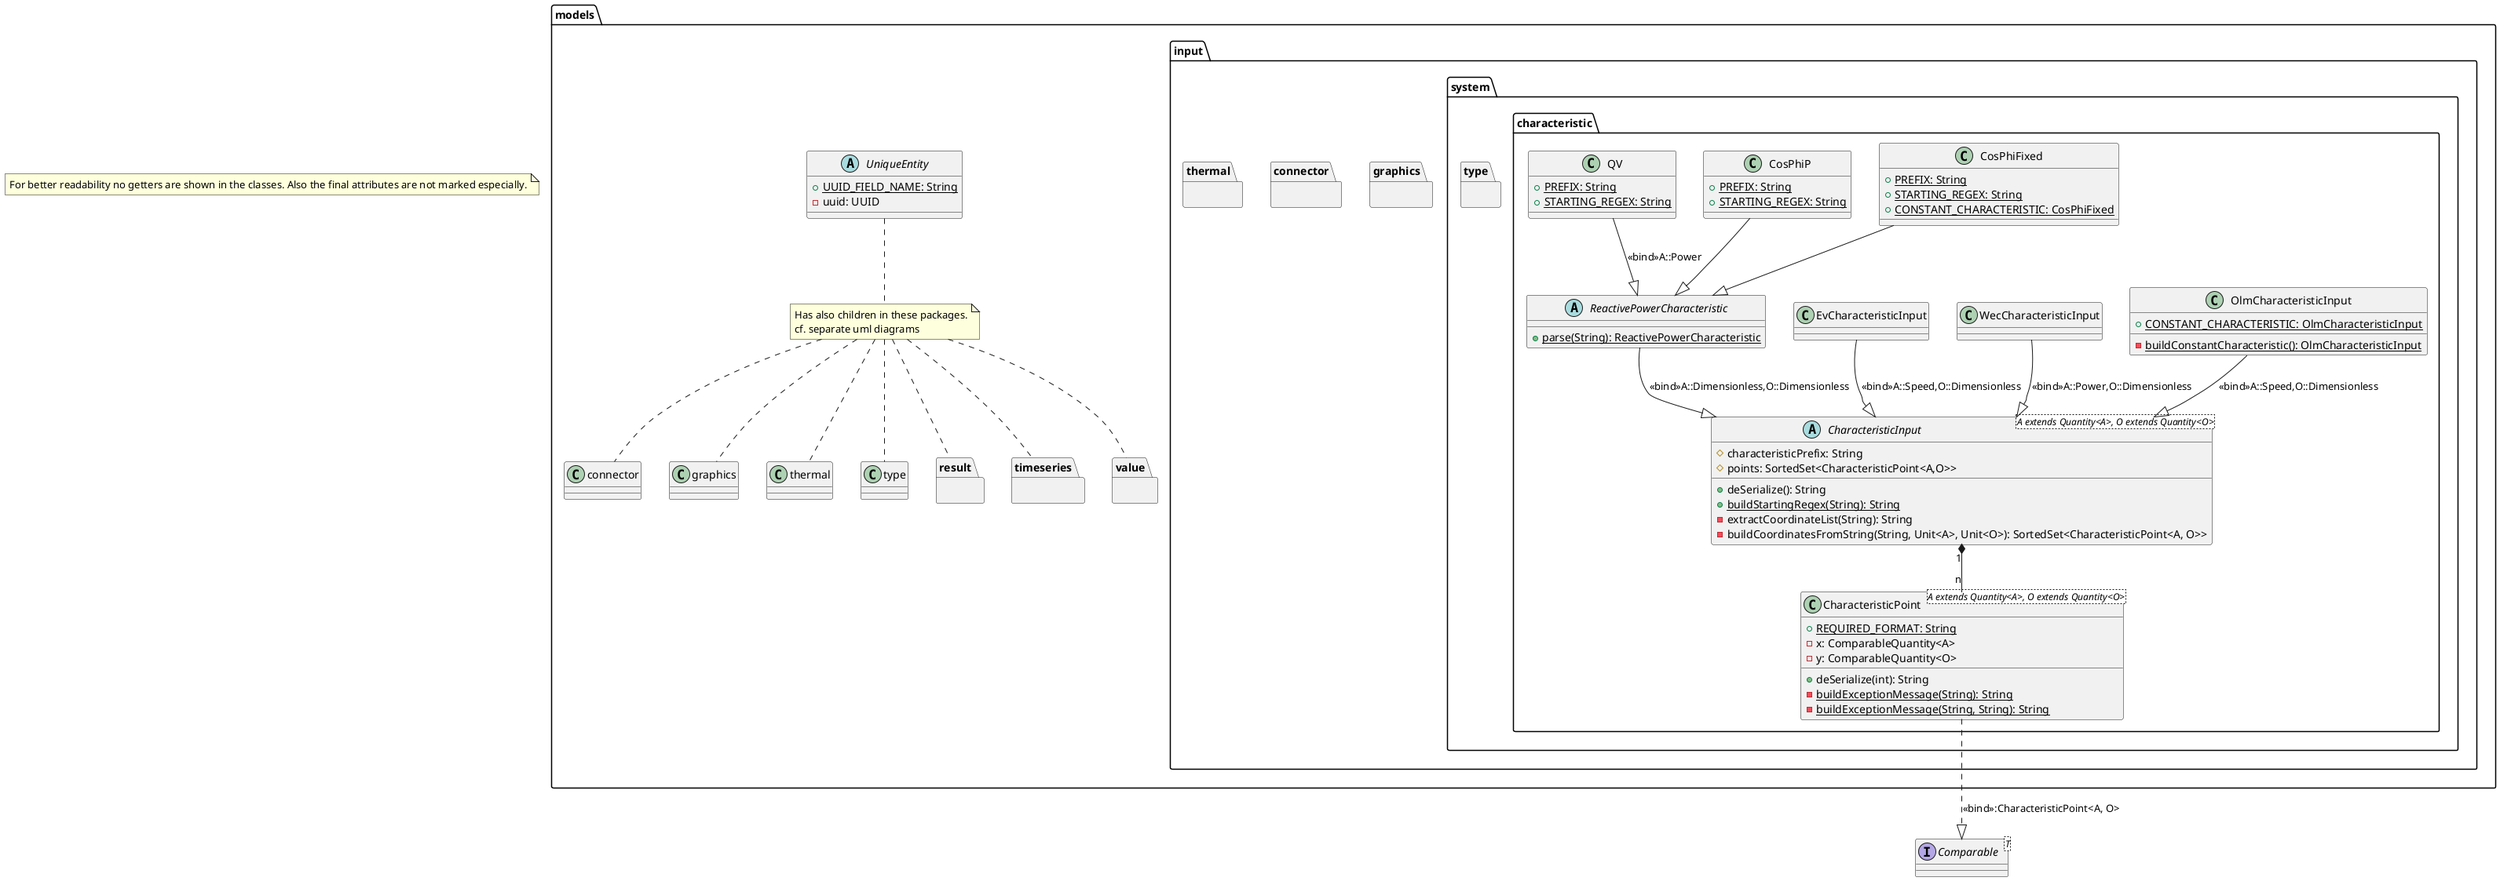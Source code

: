 @startuml
note "For better readability no getters are shown in the classes. Also the final attributes are not marked especially." as generalNote

interface Comparable<T>

package models {
    abstract class UniqueEntity {
        + {static} UUID_FIELD_NAME: String
        - uuid: UUID
    }

    package result {}
    package timeseries {}
    package value {}
    note "Has also children in these packages.\ncf. separate uml diagrams" as childNote
    UniqueEntity .. childNote
    childNote .. result
    childNote .. timeseries
    childNote .. value
    childNote .. connector
    childNote .. graphics
    childNote .. thermal
    childNote .. type

    package input {
        package graphics {}

        package connector {}

        package system {
            package characteristic {
                class CharacteristicPoint <A extends Quantity<A>, O extends Quantity<O>> {
                    + {static} REQUIRED_FORMAT: String
                    - x: ComparableQuantity<A>
                    - y: ComparableQuantity<O>
                    + deSerialize(int): String
                    - {static} buildExceptionMessage(String): String
                    - {static} buildExceptionMessage(String, String): String
                }
                CharacteristicPoint ..|> Comparable: <<bind>>:CharacteristicPoint<A, O>

                abstract class CharacteristicInput <A extends Quantity<A>, O extends Quantity<O>> {
                    # characteristicPrefix: String
                    # points: SortedSet<CharacteristicPoint<A,O>>
                    + deSerialize(): String
                    + {static} buildStartingRegex(String): String
                    - extractCoordinateList(String): String
                    - buildCoordinatesFromString(String, Unit<A>, Unit<O>): SortedSet<CharacteristicPoint<A, O>>
                }
                CharacteristicInput "1" *-- "n" CharacteristicPoint

                class OlmCharacteristicInput {
                    + {static} CONSTANT_CHARACTERISTIC: OlmCharacteristicInput
                    - {static} buildConstantCharacteristic(): OlmCharacteristicInput
                }
                OlmCharacteristicInput --|> CharacteristicInput: <<bind>>A::Speed,O::Dimensionless

                class WecCharacteristicInput
                WecCharacteristicInput --|> CharacteristicInput: <<bind>>A::Power,O::Dimensionless

                class EvCharacteristicInput
                EvCharacteristicInput --|> CharacteristicInput: <<bind>>A::Speed,O::Dimensionless

                abstract class ReactivePowerCharacteristic {
                    + {static} parse(String): ReactivePowerCharacteristic
                }
                ReactivePowerCharacteristic --|> CharacteristicInput: <<bind>>A::Dimensionless,O::Dimensionless

                class CosPhiFixed {
                    + {static} PREFIX: String
                    + {static} STARTING_REGEX: String
                    + {static} CONSTANT_CHARACTERISTIC: CosPhiFixed
                }
                CosPhiFixed --|> ReactivePowerCharacteristic

                class CosPhiP {
                    + {static} PREFIX: String
                    + {static} STARTING_REGEX: String
                }
                CosPhiP --|> ReactivePowerCharacteristic

                class QV {
                    + {static} PREFIX: String
                    + {static} STARTING_REGEX: String
                }
                QV --|> ReactivePowerCharacteristic: <<bind>>A::Power
            }

            package type {}
        }

        package thermal {}
    }
}

@enduml
